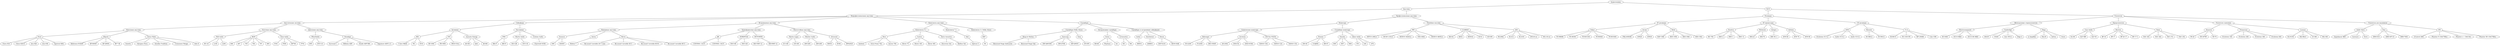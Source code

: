 graph audio_technica_map {
    //node [shape=circle]";
    //audio_technica [label="Аудиотехника"];

    // --------------------- 000 -------------------------

    "Аудиотехника";

    // --------------------- 111 -------------------------

    //первый уровень
    "Акустика";
    "Hi-Fi";

    // --------------------- 222 -------------------------

    //второй уровень, акустика
    "Непрофессиональная акустика";
    "Профессиональная акустика";

    //второй уровень, Hi-Fi
    "Ресиверы";
    "Усилители";

    // --------------------- 333 -------------------------

    //третий уровень, непрофессиональная акустика
    "Акустические системы";
    "Сабвуферы";
    "Встраиваемая акустика";
    "Комплекты акустики";
    "Саундбары";

    //третий уровень, профессиональная акустика
    "Мониторы";
    "Линейные массивы";

    //третий уровень, ресиверы
    "AV ресиверы";
    "AV процессоры";
    "CD ресиверы";

    //третий уровень, усилители
    "Интегральные стереоусилители";
    "Предусилители";
    "Усилители ламповые";
    "Усилители для наушников";

    // --------------------- 444 -------------------------

    //четвертый уровень, акустические системы
    "Напольная акустика";
    "Полочная акустика";
    "Дипольная акустика";

    //четвертый уровень, сабвуферы
    "Активные";
    "Пассивные";

    //четвертый уровень, встраиваемая акустика
    "Невидимая акустика";
    "Трансформатная акустика";
    "Влагостойкая акустика";

    //четвертый уровень, комплекты акустики
    "Комплекты 5.1";
    "Комплекты 7.1";
    "Комплекты 3.1 Dolby Atmos";

    //четвертый уровень, саундбары
    "Саундбары Dolby Atmos";
    "Беспроводные саундбары";
    "Саундбары со встроенным сабвуфером";

    //четвертый уровень, мониторы
    "Сценические мониторы";
    "Студийные мониторы";

    //четвертый уровень, линейные массивы (бренды)
    "FBT";
    "K-ARRAY";
    "QSC";

    //четвертый уровень, AV ресиверы (бренды)
    "Onkyo";
    "Arcam";
    "Rotel";

    //четвертый уровень, AV процессоры (бренды)
    "Emotiva";
    "McIntosh";
    "Integra";
    "Anthem";

    //четвертый уровень, CD ресиверы (бренды)
    "AVM";
    "Marantz";
    "T+A";

    //четвертый уровень, интегральные усилители (бренды)
    "Electrocompaniet";
    "Cambridge";
    "Rega";

    //четвертый уровень, предусилители (бренды)
    "Cary Audio";
    "Bryston";
    "Naim";

    //четвертый уровень, усилители ламповые (бренды)
    "Dynavox";
    "PrimaLuna";
    "Luxman";

    //четвертый уровень, усилители для наушников (бренды)
    "Audio Valve";
    "Stax";
    "SPL";

    // --------------------- 555 -------------------------

    //пятый уровень, напольная акустика (бренды)
    "Focal";
    "Klipsch";
    "Sonus Faber";

    //пятый уровень, полочная акустика (бренды)
    "Polk Audio";
    "B&W";
    "Fyne Audio";

    //пятый уровень, дипольная акустика (бренды)
    "Wharfadale";
    "Paradigm";

    //пятый уровень, сабвуферы активные (бренды)
    "REL";
    "SVS";
    "Acoustic Energy";

    //пятый уровень, сабвуферы пассивные (бренды)";
    "PMC";
    "Martin Audio";
    "Graham Audio";

    //пятый уровень, невидимая акустика (бренды)
    "Sonance";
    "Amina";
    "Revox";

    //пятый уровень, трансформатная акустика (бренды)
    "JBL";
    "NORDFOLK";
    "MT-POWER";

    //пятый уровень, влагостойкая акустика (бренды)
    "Martin Logan";
    "Monitor Audio";

    //пятый уровень, комплекты 5.1 (бренды)
    "Heco";
    "Canton";
    "Davis Acoustics";

    //пятый уровень, комплекты 7.1 (бренды)
    "Dali";

    //пятый уровень, комплекты Dolby Atmos 3.1 (бренды)
    "KEF";

    //пятый уровень, саундабры Dolby Atmos (бренды)
    "Bang & Olufsen";
    "Samsung";
    "Sony";

    //пятый уровень, беспроводные саундбары (бренды)
    "Sonos";
    "Q-Acoustics";

    //пятый уровень, саундбары со встроеным сабвуфером (бренды)
    "Audac";
    "Sennheiser";
    "Denon";

    //пятый уровень, сценические мониторы (бренды)
    "Behringer";
    "Invotone";
    "ECO by VOLTA";

    //пятый уровень, студийные мониторы (бренды)
    "Pioneer";
    "Yamaha";
    "Adam Audio";

    //пятый уровень, линейные массивы (модели FBT)
    "MITUS 206LA";
    "MUSE 210LA";
    "MODUS 4820LA";
    "VHA 406A";
    "MODUS 4805LA";

    //пятый уровень, линейные массивы (модели K-ARRAY)
    "KK102";
    "KK52";
    "KK50vb";
    "KZ10";
    "KZ10W";

    //пятый уровень, линейные массивы (модели QSC)
    "WL3082";
    "KLA12";
    "KLA181";
    "GP218-sw";
    "WL118-sw";

    //пятый уровень, AV ресиверы (модели Onkyo)
    "TX-NR696";
    "TX-SR393";
    "TX-RZ3100";
    "TX-RZ840";
    "TX-RZ3400";

    //пятый уровень, AV ресиверы (модели Arcam)
    "FMJ AVR390";
    "AVR20";
    "AVR30";

    //пятый уровень, AV ресиверы (модели Rotel)
    "RAP-1580";
    "RSX-1058";
    "RSX-1560";
    "RSX-1562";

    //пятый уровень, AV процессоры (модели Emotiva)
    "MC-700";
    "XMC-2";
    "RMC-1";
    "RMC-1L";

    //пятый уровень, AV процессоры (модели McIntosh)
    "MX123";
    "MX170";

    //пятый уровень, AV процессоры (модели Integra)
    "DRC-R1.1";

    //пятый уровень, AV процессоры (модели Anthem)
    "AVM 60";
    "AVM 70";
    "AVM 90";

    //пятый уровень, CD ресиверы (модели AVM)
    "Evolution CS 5.2";
    "Audio CS 6.2";
    "Audio CS 8.2";

    //пятый уровень, CD ресиверы (модели Marantz)
    "M-CR612";
    "M-CR412";

    //пятый уровень, CD ресиверы (модели T+A)
    "R1000 E";
    "PA 3100 HV";
    "MP 2500R";
    "Cala CDR";

    //пятый уровень, интегральные усилители (модели Rotel)
    //"A14";
    //"A11";
    //"RA-1592";
    //"RA-1572";

    //пятый уровень, интегральные усилители (модели Electrocompaniet)
    "ECI 80D";
    "ECI 6 MKII";
    "ECI 6 DX MKII";

    //пятый уровень, интегральные усилители (модели Cambridge)
    "AXA35";
    "CXA81";
    "Azur 851A";
    "Edge A";

    //пятый уровень, интегральные усилители (модели Rega)";
    "io Amplifier";
    "Elex-R";
    "Aethos";
    "Osiris";

    //пятый уровень, предусилители (модели Cary Audio)";
    "SL100";
    "SLP 98P";
    "SLP 05";
    
    //пятый уровень, предусилители (модели Bryston)";
    "BP-16";
    "BP-17";
    "BP-26 17";
    "BP-17-3";

    //пятый уровень, предусилители (модели Naim)";
    "NAC 202";
    "NAC 282";
    "NAC 272";
    "NAC 252";

    //пятый уровень, усилители ламповые (модели Dynavox)";
    "VR-20";
    "VR-307BT";
    "VR-70";

    //пятый уровень, усилители ламповые (модели PrimaLuna)";
    "Evolution 100";
    "Evolution 200";
    "Evolution 300";
    "Evolution 400";


    //пятый уровень, усилители ламповые (модели Luxman)";
    "SQ-N150";
    "MQ-88uC";
    "LX-380";
    "MQ-300";

    //пятый уровень, усилители для наушников (модели Audio Valve)";
    "Impedancer RKV";
    "luminare";
    "Verto";

    //пятый уровень, усилители для наушников (модели Stax)";
    "SRM-D10";
    "SRM 007t II";
    "SRM-700S";

    //пятый уровень, усилители для наушников (модели SPL)";
    "2Control 2861";
    "Phonitor E+DAC768xs";
    "Phonitor e + DAC192";
    "Phonitor XE+DAC768xs";

    // --------------------- 6 -------------------------

    //шестой уровень, напольная акустика (модели Focal)
    "Chora 816";
    "Chora 826-D";
    "Aria 926";
    "Aria 936";
    "Spectral 40th";

    //шестой уровень, напольная акустика (модели Klipsch)
    "Reference R-820F";
    "RP-6000F";
    "RP-280FA";
    "RF-7 III";

    //шестой уровень, напольная акустика (модели Sonus Faber)
    "Sonetto";
    "Olympica Nova";
    "Serafino Tradition";
    "Cremonese Wenge";
    "Aida II";

    //шестой уровень, полочная акустика (модели Polk Audio)
    "RTi A3";
    "L100";
    "L200";

    //шестой уровень, полочная акустика (модели B&W)
    "606";
    "607";
    "705";
    "706";
    "707";
    "805";

    //шестой уровень, полочная акустика (модели Fyne Audio)
    "F301";
    "F500";
    "RF700";
    "F701";

    //шестой уровень, дипльная акустика (модели Wharfadale)
    "DFS";
    "EVO 4.S";

    //шестой уровень, дипльная акустика (модели Paradigm)
    "Surround 1";
    "Millenia ADP";
    "Studio ADP-590";
    "Signature ADP3 v.3";

    //шестой уровень, сабвуферы активные (модели REL)
    "T Zero MKIII";
    "T9i";
    "S510";

    //шестой уровень, сабвуферы активные (модели SVS)
    "SB-1000";
    "PB-3000";
    "PB16-Ultra";

    //шестой уровень, сабвуферы активные (модели Acoustic Energy)
    "AE108";
    "Aelit";
    "AE308";

    //шестой уровень, сабвуферы пассивные (модели PMC)
    "XB2-P";
    "XB3-P";

    //шестой уровень, сабвуферы пассивные (модели Martin Audio)
    "SX112B";
    "SVC118";

    //шестой уровень, сабвуферы пассивные (модели Graham Audio);
    "Chartwell SUB3";

    //шестой уровень, невидимая акустика (модели Sonance);
    "ISW";
    "IS4SST";

    //шестой уровень, невидимая акустика (модели Amina);
    "Mobius 7";

    //шестой уровень, невидимая акустика (модели Revox);
    "Re:sound I invisible 20 U mini";
    "Re:sound I invisible 40 C";
    "Re:sound I invisible 80 W";
    "Re:sound I invisible 80 U";

    //шестой уровень, трансформатная акустика (модели JBL);
    "CONTROL 12C/T";
    "CONTROL 14C/T";

    //шестой уровень, трансформатная акустика (модели NORDFOLK);
    "NSC106";
    "NSC128";

    //шестой уровень, трансформатная акустика (модели MT-POWER);
    "MD-55RT v2";
    "MD-85RT v2";

    //шестой уровень, влагостойкая акустика (модели Artsound)
    "MDC6";
    "DC84";
    "HPSQ525";

    //шестой уровень, влагостойкая акустика (модели Martin Logan)
    "IC3-AW";
    "IC8-AW";

    //шестой уровень, влагостойкая акустика (модели Monitor Audio)
    "AWC265";
    "AWC285";

    //шестой уровень, комплекты 5.1  (модели Heco)
    "Ambient";
    "Victa Prime 702";
    "Aurora 700";

    //шестой уровень, комплекты 5.1  (модели Canton)
    "Movie 75";
    "Movie 165";
    "Movie 365";

    //шестой уровень, комплекты 5.1  (модели Davis Acoustics)
    "Discovery Set";
    "Balthus Set";

    //шестой уровень, комплекты 7.1  (модели Dali)
    "Opticon 5";

    //шестой уровень, комплекты Dolby Atmos 3.1 (модели KEF)
    "N4";

    //шестой уровень, саундабры Dolby Atmos (модели Bang & Olufsen)
    "Beosound Stage Anthracite";
    "Beosound Stage Oak";

    //шестой уровень, саундабры Dolby Atmos (модели Samsung)
    "HW-Q60T/RU";
    "HW-Q70R";
    "HW-Q950T";

    //шестой уровень, саундабры Dolby Atmos (модели Sony)
    "HT-ZF9";

    //шестой уровень, беспроводные саундабры (модели Sonos)
    "BEAM";
    "Playbase";
    "Arc";

    //шестой уровень, беспроводные саундабры (модели Q-Acoustics)
    "M3";
    "M4";

    //шестой уровень, саундбары со встроеным сабвуфером  (модели Audac)
    "IMEO1";

    //шестой уровень, саундбары со встроеным сабвуфером  (модели Sennheiser)
    "AMBEO";

    //шестой уровень, саундбары со встроеным сабвуфером  (модели Denon)
    "DHT-S216";
    "HEOS BAR";

    //шестой уровень, сценические мониторы  (модели Behringer)
    "VS1220F";
    "F1220D";
    "DR115DSP";

    //шестой уровень, сценические мониторы  (модели Invotone)
    "AS12MA";
    "DSX15A";
    "DSX15CMA";

    //шестой уровень, сценические мониторы  (модели ECO by VOLTA)
    "TANGO-10A";
    "TANGO-12A";
    "TANGO-15A";

    //шестой уровень, студийные мониторы  (модели Pioneer)
    "DM-40";
    "S-DJ80X";
    "RM-07";

    //шестой уровень, студийные мониторы  (модели Yamaha)
    "HS5";
    "HS7";
    "HS8";

    //шестой уровень, студийные мониторы  (модели Adam Audio)
    "T5V";
    "A3X";
    "A7X";

    // ---------------- Построение графа -----------------

    "Аудиотехника" -- "Акустика";
    "Аудиотехника" -- "Hi-Fi";

    "Акустика" -- "Непрофессиональная акустика";
    "Акустика" -- "Профессиональная акустика";

    "Hi-Fi" -- "Ресиверы";
    "Hi-Fi" -- "Усилители";
    

    "Непрофессиональная акустика" -- "Акустические системы";
    "Непрофессиональная акустика" -- "Сабвуферы";
    "Непрофессиональная акустика" -- "Встраиваемая акустика";
    "Непрофессиональная акустика" -- "Комплекты акустики";
    "Непрофессиональная акустика" -- "Саундбары";

    "Профессиональная акустика" -- "Мониторы";
    "Профессиональная акустика" -- "Линейные массивы";

    "Ресиверы" -- "AV ресиверы";
    "Ресиверы" -- "AV процессоры";
    "Ресиверы" -- "CD ресиверы";

    "Усилители" -- "Интегральные стереоусилители";
    "Усилители" -- "Предусилители";
    "Усилители" -- "Усилители ламповые";
    "Усилители" -- "Усилители для наушников";

    "Акустические системы" -- "Напольная акустика";
    "Акустические системы" -- "Полочная акустика";
    "Акустические системы" -- "Дипольная акустика";

    "Сабвуферы" -- "Активные";
    "Сабвуферы" -- "Пассивные";

    "Встраиваемая акустика" -- "Невидимая акустика";
    "Встраиваемая акустика" -- "Трансформатная акустика";
    "Встраиваемая акустика" -- "Влагостойкая акустика";

    "Комплекты акустики" -- "Комплекты 5.1";
    "Комплекты акустики" -- "Комплекты 7.1";
    "Комплекты акустики" -- "Комплекты 3.1 Dolby Atmos";

    "Саундбары" -- "Саундбары Dolby Atmos";
    "Саундбары" -- "Беспроводные саундбары";
    "Саундбары" -- "Саундбары со встроенным сабвуфером";

    "Мониторы" -- "Сценические мониторы";
    "Мониторы" -- "Студийные мониторы";

    "Линейные массивы" -- "FBT";
    "Линейные массивы" -- "K-ARRAY";
    "Линейные массивы" -- "QSC";

    "AV ресиверы" -- "Onkyo";
    "AV ресиверы" -- "Arcam";
    "AV ресиверы" -- "Rotel";

    "AV процессоры" -- "Emotiva";
    "AV процессоры" -- "McIntosh";
    "AV процессоры" -- "Integra";
    "AV процессоры" -- "Anthem";

    "CD ресиверы" -- "AVM";
    "CD ресиверы" -- "Marantz";
    "CD ресиверы" -- "T+A";

    "Интегральные стереоусилители" -- "Electrocompaniet";
    "Интегральные стереоусилители" -- "Cambridge";
    "Интегральные стереоусилители" -- "Rega";

    "Предусилители" -- "Cary Audio";
    "Предусилители" -- "Bryston";
    "Предусилители" -- "Naim";

    "Усилители ламповые" -- "Dynavox";
    "Усилители ламповые" -- "PrimaLuna";
    "Усилители ламповые" -- "Luxman";

    "Усилители для наушников" -- "Audio Valve";
    "Усилители для наушников" -- "Stax";
    "Усилители для наушников" -- "SPL";

    "Напольная акустика" -- "Focal";
    "Напольная акустика" -- "Klipsch";
    "Напольная акустика" -- "Sonus Faber";

    "Полочная акустика" -- "Polk Audio";
    "Полочная акустика" -- "B&W";
    "Полочная акустика" -- "Fyne Audio";

    "Дипольная акустика" -- "Wharfadale";
    "Дипольная акустика" -- "Paradigm";

    "Активные" -- "REL";
    "Активные" -- "SVS";
    "Активные" -- "Acoustic Energy";

    "Пассивные" -- "PMC";
    "Пассивные" -- "Martin Audio";
    "Пассивные" -- "Graham Audio";

    "Невидимая акустика" -- "Sonance";
    "Невидимая акустика" -- "Amina";
    "Невидимая акустика" -- "Revox";

    "Трансформатная акустика" -- "JBL";
    "Трансформатная акустика" -- "NORDFOLK";
    "Трансформатная акустика" -- "MT-POWER";

    "Влагостойкая акустика" -- "Martin Logan";
    "Влагостойкая акустика" -- "Monitor Audio";
    "Влагостойкая акустика" -- "Artsound";

    "Комплекты 5.1" -- "Heco";
    "Комплекты 5.1" -- "Canton";
    "Комплекты 5.1" -- "Davis Acoustics";

    "Комплекты 7.1" -- "Dali";

    "Комплекты 3.1 Dolby Atmos" -- "KEF";

    "Саундбары Dolby Atmos" -- "Bang & Olufsen";
    "Саундбары Dolby Atmos" -- "Samsung";
    "Саундбары Dolby Atmos" -- "Sony";

    "Беспроводные саундбары" -- "Sonos";
    "Беспроводные саундбары" -- "Q-Acoustics";

    "Саундбары со встроенным сабвуфером" -- "Audac";
    "Саундбары со встроенным сабвуфером" -- "Sennheiser";
    "Саундбары со встроенным сабвуфером" -- "Denon";

    "Сценические мониторы" -- "Behringer";
    "Сценические мониторы" -- "Invotone";
    "Сценические мониторы" -- "ECO by VOLTA";

    "Студийные мониторы" -- "Pioneer";
    "Студийные мониторы" -- "Yamaha";
    "Студийные мониторы" -- "Adam Audio";

    "FBT" -- "MITUS 206LA";
    "FBT" -- "MUSE 210LA";
    "FBT" -- "MODUS 4820LA";
    "FBT" -- "VHA 406A";
    "FBT" -- "MODUS 4805LA";

    "K-ARRAY" -- "KK102";
    "K-ARRAY" -- "KK52";
    "K-ARRAY" -- "KK50vb";
    "K-ARRAY" -- "KZ10";
    "K-ARRAY" -- "KZ10W";

    "QSC" -- "WL3082";
    "QSC" -- "KLA12";
    "QSC" -- "KLA181";
    "QSC" -- "GP218-sw";
    "QSC" -- "WL118-sw";

    "Onkyo" -- "TX-NR696";
    "Onkyo" -- "TX-SR393";
    "Onkyo" -- "TX-RZ3100";
    "Onkyo" -- "TX-RZ840";
    "Onkyo" -- "TX-RZ3400";

    "Arcam" -- "FMJ AVR390";
    "Arcam" -- "AVR20";
    "Arcam" -- "AVR30";

    "Rotel" -- "RAP-1580";
    "Rotel" -- "RSX-1058";
    "Rotel" -- "RSX-1560";
    "Rotel" -- "RSX-1562";

    "Emotiva" -- "MC-700";
    "Emotiva" -- "XMC-2";
    "Emotiva" -- "RMC-1";
    "Emotiva" -- "RMC-1L";

    "McIntosh" -- "MX123";
    "McIntosh" -- "MX170";

    "Integra" -- "DRC-R1.1";

    "Anthem" -- "AVM 60";
    "Anthem" -- "AVM 70";
    "Anthem" -- "AVM 90";

    "AVM" -- "Evolution CS 5.2";
    "AVM" -- "Audio CS 6.2";
    "AVM" -- "Audio CS 8.2";

    "Marantz" -- "M-CR612";
    "Marantz" -- "M-CR412";

    "T+A" -- "R1000 E";
    "T+A" -- "PA 3100 HV";
    "T+A" -- "MP 2500R";
    "T+A" -- "Cala CDR";

    "Electrocompaniet" -- "ECI 80D";
    "Electrocompaniet" -- "ECI 6 MKII";
    "Electrocompaniet" -- "ECI 6 DX MKII";

    "Cambridge" -- "AXA35";
    "Cambridge" -- "CXA81";
    "Cambridge" -- "Azur 851A";
    "Cambridge" -- "Edge A";

    "Rega" -- "io Amplifier";
    "Rega" -- "Elex-R";
    "Rega" -- "Aethos";
    "Rega" -- "Osiris";

    "Cary Audio" -- "SL100";
    "Cary Audio" -- "SLP 98P";
    "Cary Audio" -- "SLP 05";

    "Bryston" -- "BP-16";
    "Bryston" -- "BP-17";
    "Bryston" -- "BP-26 17";
    "Bryston" -- "BP-17-3";

    "Naim" -- "NAC 202";
    "Naim" -- "NAC 282";
    "Naim" -- "NAC 272";
    "Naim" -- "NAC 252";

    "Dynavox" -- "VR-20";
    "Dynavox" -- "VR-307BT";
    "Dynavox" -- "VR-70";

    "PrimaLuna" -- "Evolution 100";
    "PrimaLuna" -- "Evolution 200";
    "PrimaLuna" -- "Evolution 300";
    "PrimaLuna" -- "Evolution 400";

    "Luxman" -- "SQ-N150";
    "Luxman" -- "MQ-88uC";
    "Luxman" -- "LX-380";
    "Luxman" -- "MQ-300";

    "Audio Valve" -- "Impedancer RKV";
    "Audio Valve" -- "luminare";
    "Audio Valve" -- "Verto";

    "Stax" -- "SRM-D10";
    "Stax" -- "SRM 007t II";
    "Stax" -- "SRM-700S";

    "SPL" -- "2Control 2861";
    "SPL" -- "Phonitor E+DAC768xs";
    "SPL" -- "Phonitor e + DAC192";
    "SPL" -- "Phonitor XE+DAC768xs";

    "Focal" -- "Chora 816";
    "Focal" -- "Chora 826-D";
    "Focal" -- "Aria 926";
    "Focal" -- "Aria 936";
    "Focal" -- "Spectral 40th";

    "Klipsch" -- "Reference R-820F";
    "Klipsch" -- "RP-6000F";
    "Klipsch" -- "RP-280FA";
    "Klipsch" -- "RF-7 III";

    "Sonus Faber" -- "Sonetto";
    "Sonus Faber" -- "Olympica Nova";
    "Sonus Faber" -- "Serafino Tradition";
    "Sonus Faber" -- "Cremonese Wenge";
    "Sonus Faber" -- "Aida II";

    "Polk Audio" -- "RTi A3";
    "Polk Audio" -- "L100";
    "Polk Audio" -- "L200";

    "B&W" -- "606";
    "B&W" -- "607";
    "B&W" -- "705";
    "B&W" -- "706";
    "B&W" -- "707";
    "B&W" -- "805";

    "Fyne Audio" -- "F301";
    "Fyne Audio" -- "F500";
    "Fyne Audio" -- "RF700";
    "Fyne Audio" -- "F701";

    "Wharfadale" -- "DFS";
    "Wharfadale" -- "EVO 4.S";

    "Paradigm" -- "Surround 1";
    "Paradigm" -- "Millenia ADP";
    "Paradigm" -- "Studio ADP-590";
    "Paradigm" -- "Signature ADP3 v.3";

    "REL" -- "T Zero MKIII";
    "REL" -- "T9i";
    "REL" -- "S510";

    "SVS" -- "SB-1000";
    "SVS" -- "PB-3000";
    "SVS" -- "PB16-Ultra";

    "Acoustic Energy" -- "AE108";
    "Acoustic Energy" -- "Aelit";
    "Acoustic Energy" -- "AE308";

    "PMC" -- "XB2-P";
    "PMC" -- "XB3-P";

    "Martin Audio" -- "SX112B";
    "Martin Audio" -- "SVC118";

    "Graham Audio" -- "Chartwell SUB3";

    "Sonance" -- "ISW";
    "Sonance" -- "IS4SST";

    "Amina" -- "Mobius 7";

    "Revox" -- "Re:sound I invisible 20 U mini";
    "Revox" -- "Re:sound I invisible 40 C";
    "Revox" -- "Re:sound I invisible 80 W";
    "Revox" -- "Re:sound I invisible 80 U";

    "JBL" -- "CONTROL 12C/T";
    "JBL" -- "CONTROL 14C/T";

    "NORDFOLK" -- "NSC106";
    "NORDFOLK" -- "NSC128";

    "MT-POWER" -- "MD-55RT v2";
    "MT-POWER" -- "MD-85RT v2";

    "Artsound" -- "MDC6";
    "Artsound" -- "DC84";
    "Artsound" -- "HPSQ525";

    "Martin Logan" -- "IC3-AW";
    "Martin Logan" -- "IC8-AW";

    "Monitor Audio" -- "AWC265";
    "Monitor Audio" -- "AWC285";

    "Heco" -- "Ambient";
    "Heco" -- "Victa Prime 702";
    "Heco" -- "Aurora 700";

    "Canton" -- "Movie 75";
    "Canton" -- "Movie 165";
    "Canton" -- "Movie 365";

    "Davis Acoustics" -- "Discovery Set";
    "Davis Acoustics" -- "Balthus Set";

    "Dali" -- "Opticon 5";

    "KEF" -- "N4";

    "Bang & Olufsen" -- "Beosound Stage Anthracite";
    "Bang & Olufsen" -- "Beosound Stage Oak";

    "Samsung" -- "HW-Q60T/RU";
    "Samsung" -- "HW-Q70R";
    "Samsung" -- "HW-Q950T";

    "Sony" -- "HT-ZF9";

    "Sonos" -- "BEAM";
    "Sonos" -- "Playbase";
    "Sonos" -- "Arc";

    "Q-Acoustics" -- "M3";
    "Q-Acoustics" -- "M4";

    "Audac" -- "IMEO1";

    "Sennheiser" -- "AMBEO";

    "Denon" -- "DHT-S216";
    "Denon" -- "HEOS BAR";

    "Behringer" -- "VS1220F";
    "Behringer" -- "F1220D";
    "Behringer" -- "DR115DSP";

    "Invotone" -- "AS12MA";
    "Invotone" -- "DSX15A";
    "Invotone" -- "DSX15CMA";

    "ECO by VOLTA" -- "TANGO-10A";
    "ECO by VOLTA" -- "TANGO-12A";
    "ECO by VOLTA" -- "TANGO-15A";

    "Pioneer" -- "DM-40";
    "Pioneer" -- "S-DJ80X";
    "Pioneer" -- "RM-07";

    "Yamaha" -- "HS5";
    "Yamaha" -- "HS7";
    "Yamaha" -- "HS8";

    "Adam Audio" -- "T5V";
    "Adam Audio" -- "A3X";
    "Adam Audio" -- "A7X";
}
